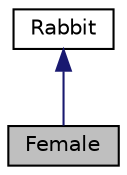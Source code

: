 digraph "Female"
{
  edge [fontname="Helvetica",fontsize="10",labelfontname="Helvetica",labelfontsize="10"];
  node [fontname="Helvetica",fontsize="10",shape=record];
  Node2 [label="Female",height=0.2,width=0.4,color="black", fillcolor="grey75", style="filled", fontcolor="black"];
  Node3 -> Node2 [dir="back",color="midnightblue",fontsize="10",style="solid",fontname="Helvetica"];
  Node3 [label="Rabbit",height=0.2,width=0.4,color="black", fillcolor="white", style="filled",URL="$classRabbit.html",tooltip="Classe représentant les lapins en génral (mâle + femelle) "];
}
